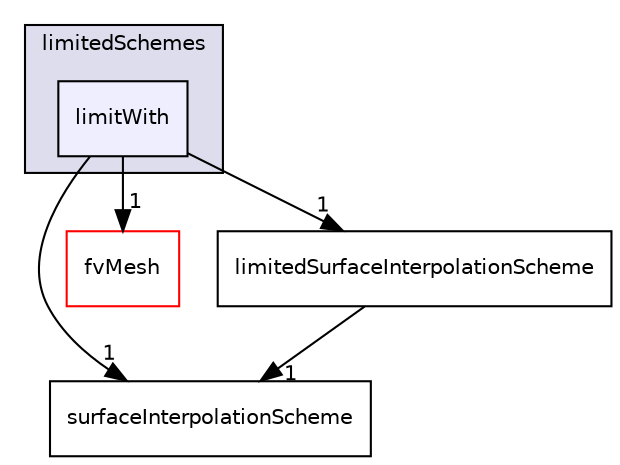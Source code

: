 digraph "src/finiteVolume/interpolation/surfaceInterpolation/limitedSchemes/limitWith" {
  bgcolor=transparent;
  compound=true
  node [ fontsize="10", fontname="Helvetica"];
  edge [ labelfontsize="10", labelfontname="Helvetica"];
  subgraph clusterdir_3b094e1ce2b3f641da0071aec2c4e694 {
    graph [ bgcolor="#ddddee", pencolor="black", label="limitedSchemes" fontname="Helvetica", fontsize="10", URL="dir_3b094e1ce2b3f641da0071aec2c4e694.html"]
  dir_ea151c52e42f879c44c7f1ad691bbf19 [shape=box, label="limitWith", style="filled", fillcolor="#eeeeff", pencolor="black", URL="dir_ea151c52e42f879c44c7f1ad691bbf19.html"];
  }
  dir_19d3b1afd53ea5e65e1bc53b79dacb85 [shape=box label="surfaceInterpolationScheme" URL="dir_19d3b1afd53ea5e65e1bc53b79dacb85.html"];
  dir_c382fa095c9c33d8673c0dd60aaef275 [shape=box label="fvMesh" color="red" URL="dir_c382fa095c9c33d8673c0dd60aaef275.html"];
  dir_4f765f4be874e7c1018013a8d8ff5f6d [shape=box label="limitedSurfaceInterpolationScheme" URL="dir_4f765f4be874e7c1018013a8d8ff5f6d.html"];
  dir_4f765f4be874e7c1018013a8d8ff5f6d->dir_19d3b1afd53ea5e65e1bc53b79dacb85 [headlabel="1", labeldistance=1.5 headhref="dir_001187_001257.html"];
  dir_ea151c52e42f879c44c7f1ad691bbf19->dir_19d3b1afd53ea5e65e1bc53b79dacb85 [headlabel="1", labeldistance=1.5 headhref="dir_001188_001257.html"];
  dir_ea151c52e42f879c44c7f1ad691bbf19->dir_c382fa095c9c33d8673c0dd60aaef275 [headlabel="1", labeldistance=1.5 headhref="dir_001188_001114.html"];
  dir_ea151c52e42f879c44c7f1ad691bbf19->dir_4f765f4be874e7c1018013a8d8ff5f6d [headlabel="1", labeldistance=1.5 headhref="dir_001188_001187.html"];
}
